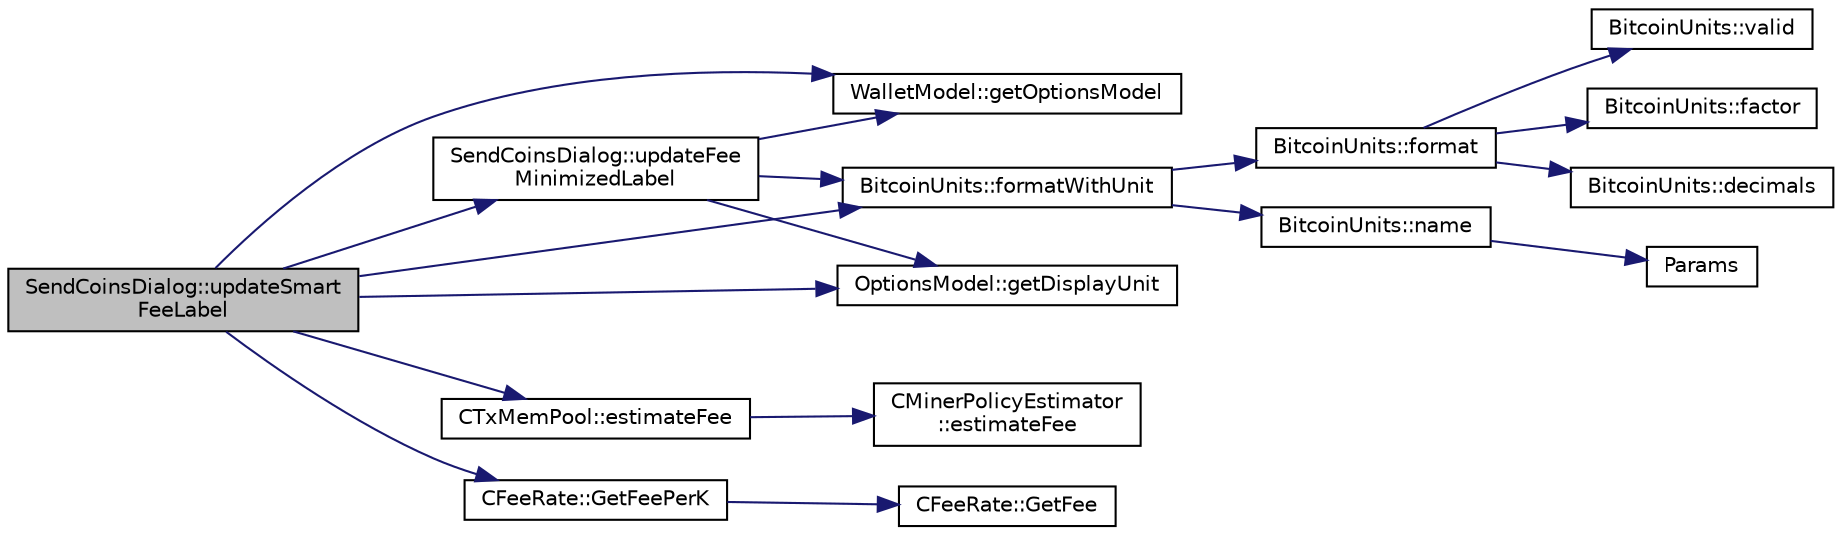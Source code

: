 digraph "SendCoinsDialog::updateSmartFeeLabel"
{
  edge [fontname="Helvetica",fontsize="10",labelfontname="Helvetica",labelfontsize="10"];
  node [fontname="Helvetica",fontsize="10",shape=record];
  rankdir="LR";
  Node1831 [label="SendCoinsDialog::updateSmart\lFeeLabel",height=0.2,width=0.4,color="black", fillcolor="grey75", style="filled", fontcolor="black"];
  Node1831 -> Node1832 [color="midnightblue",fontsize="10",style="solid",fontname="Helvetica"];
  Node1832 [label="WalletModel::getOptionsModel",height=0.2,width=0.4,color="black", fillcolor="white", style="filled",URL="$class_wallet_model.html#a96d53e56b3f8f07537ea2523f7a7d300"];
  Node1831 -> Node1833 [color="midnightblue",fontsize="10",style="solid",fontname="Helvetica"];
  Node1833 [label="CTxMemPool::estimateFee",height=0.2,width=0.4,color="black", fillcolor="white", style="filled",URL="$class_c_tx_mem_pool.html#a32dd66c128330aed86865c8a61857c6c",tooltip="Estimate fee rate needed to get into the next nBlocks. "];
  Node1833 -> Node1834 [color="midnightblue",fontsize="10",style="solid",fontname="Helvetica"];
  Node1834 [label="CMinerPolicyEstimator\l::estimateFee",height=0.2,width=0.4,color="black", fillcolor="white", style="filled",URL="$class_c_miner_policy_estimator.html#a00b6f58a508ee87999910972f37b3281",tooltip="Can return CFeeRate(0) if we don&#39;t have any data for that many blocks back. "];
  Node1831 -> Node1835 [color="midnightblue",fontsize="10",style="solid",fontname="Helvetica"];
  Node1835 [label="BitcoinUnits::formatWithUnit",height=0.2,width=0.4,color="black", fillcolor="white", style="filled",URL="$class_bitcoin_units.html#aef9fb7509257bc84ee459d7f0c663020",tooltip="Format as string (with unit) "];
  Node1835 -> Node1836 [color="midnightblue",fontsize="10",style="solid",fontname="Helvetica"];
  Node1836 [label="BitcoinUnits::format",height=0.2,width=0.4,color="black", fillcolor="white", style="filled",URL="$class_bitcoin_units.html#ab07437e5a788c80a82d75e3714bd3925",tooltip="Format as string. "];
  Node1836 -> Node1837 [color="midnightblue",fontsize="10",style="solid",fontname="Helvetica"];
  Node1837 [label="BitcoinUnits::valid",height=0.2,width=0.4,color="black", fillcolor="white", style="filled",URL="$class_bitcoin_units.html#a81cbc41480adfb600dad79711d336e5f",tooltip="Is unit ID valid? "];
  Node1836 -> Node1838 [color="midnightblue",fontsize="10",style="solid",fontname="Helvetica"];
  Node1838 [label="BitcoinUnits::factor",height=0.2,width=0.4,color="black", fillcolor="white", style="filled",URL="$class_bitcoin_units.html#ae967b9e6ecbb8f041bfe398d27533b09",tooltip="Number of Satoshis (1e-8) per unit. "];
  Node1836 -> Node1839 [color="midnightblue",fontsize="10",style="solid",fontname="Helvetica"];
  Node1839 [label="BitcoinUnits::decimals",height=0.2,width=0.4,color="black", fillcolor="white", style="filled",URL="$class_bitcoin_units.html#a3f0fc21634520ea06c684ba0d7e25f2f",tooltip="Number of decimals left. "];
  Node1835 -> Node1840 [color="midnightblue",fontsize="10",style="solid",fontname="Helvetica"];
  Node1840 [label="BitcoinUnits::name",height=0.2,width=0.4,color="black", fillcolor="white", style="filled",URL="$class_bitcoin_units.html#a4cf46136434ed30728608e67e90a9cbe",tooltip="Short name. "];
  Node1840 -> Node1841 [color="midnightblue",fontsize="10",style="solid",fontname="Helvetica"];
  Node1841 [label="Params",height=0.2,width=0.4,color="black", fillcolor="white", style="filled",URL="$chainparams_8cpp.html#ace5c5b706d71a324a417dd2db394fd4a",tooltip="Return the currently selected parameters. "];
  Node1831 -> Node1842 [color="midnightblue",fontsize="10",style="solid",fontname="Helvetica"];
  Node1842 [label="OptionsModel::getDisplayUnit",height=0.2,width=0.4,color="black", fillcolor="white", style="filled",URL="$class_options_model.html#a3b6e4d4ef42be3aaba315b8cd14f468e"];
  Node1831 -> Node1843 [color="midnightblue",fontsize="10",style="solid",fontname="Helvetica"];
  Node1843 [label="CFeeRate::GetFeePerK",height=0.2,width=0.4,color="black", fillcolor="white", style="filled",URL="$class_c_fee_rate.html#ac772be79983433d442d6b871d2fb6e11"];
  Node1843 -> Node1844 [color="midnightblue",fontsize="10",style="solid",fontname="Helvetica"];
  Node1844 [label="CFeeRate::GetFee",height=0.2,width=0.4,color="black", fillcolor="white", style="filled",URL="$class_c_fee_rate.html#a6a3aef64120ef51ac921318282404b0e"];
  Node1831 -> Node1845 [color="midnightblue",fontsize="10",style="solid",fontname="Helvetica"];
  Node1845 [label="SendCoinsDialog::updateFee\lMinimizedLabel",height=0.2,width=0.4,color="black", fillcolor="white", style="filled",URL="$class_send_coins_dialog.html#a454df839e09d247a1df5d7994ba3208e"];
  Node1845 -> Node1832 [color="midnightblue",fontsize="10",style="solid",fontname="Helvetica"];
  Node1845 -> Node1835 [color="midnightblue",fontsize="10",style="solid",fontname="Helvetica"];
  Node1845 -> Node1842 [color="midnightblue",fontsize="10",style="solid",fontname="Helvetica"];
}
